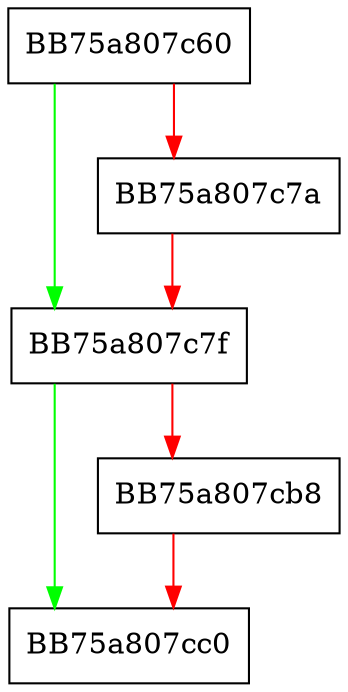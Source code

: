 digraph CompressFileUsingHandle {
  node [shape="box"];
  graph [splines=ortho];
  BB75a807c60 -> BB75a807c7f [color="green"];
  BB75a807c60 -> BB75a807c7a [color="red"];
  BB75a807c7a -> BB75a807c7f [color="red"];
  BB75a807c7f -> BB75a807cc0 [color="green"];
  BB75a807c7f -> BB75a807cb8 [color="red"];
  BB75a807cb8 -> BB75a807cc0 [color="red"];
}